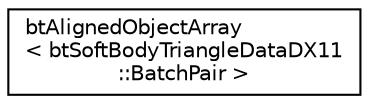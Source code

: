 digraph "Graphical Class Hierarchy"
{
  edge [fontname="Helvetica",fontsize="10",labelfontname="Helvetica",labelfontsize="10"];
  node [fontname="Helvetica",fontsize="10",shape=record];
  rankdir="LR";
  Node1 [label="btAlignedObjectArray\l\< btSoftBodyTriangleDataDX11\l::BatchPair \>",height=0.2,width=0.4,color="black", fillcolor="white", style="filled",URL="$classbt_aligned_object_array.html"];
}
